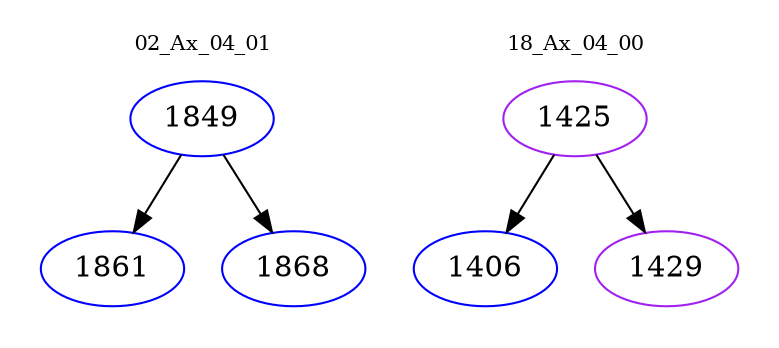 digraph{
subgraph cluster_0 {
color = white
label = "02_Ax_04_01";
fontsize=10;
T0_1849 [label="1849", color="blue"]
T0_1849 -> T0_1861 [color="black"]
T0_1861 [label="1861", color="blue"]
T0_1849 -> T0_1868 [color="black"]
T0_1868 [label="1868", color="blue"]
}
subgraph cluster_1 {
color = white
label = "18_Ax_04_00";
fontsize=10;
T1_1425 [label="1425", color="purple"]
T1_1425 -> T1_1406 [color="black"]
T1_1406 [label="1406", color="blue"]
T1_1425 -> T1_1429 [color="black"]
T1_1429 [label="1429", color="purple"]
}
}
